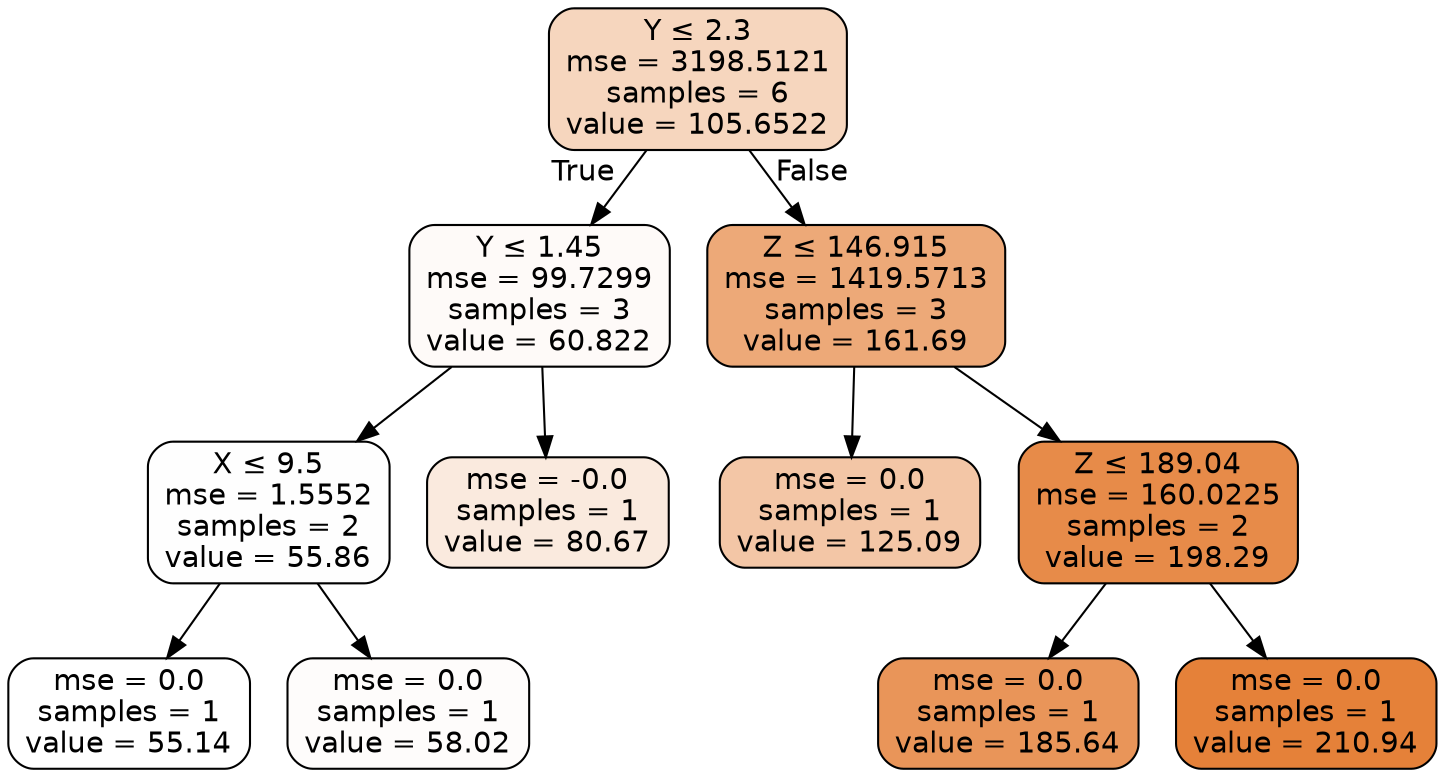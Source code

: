 digraph Tree {
node [shape=box, style="filled, rounded", color="black", fontname=helvetica] ;
edge [fontname=helvetica] ;
0 [label=<Y &le; 2.3<br/>mse = 3198.5121<br/>samples = 6<br/>value = 105.6522>, fillcolor="#e5813953"] ;
1 [label=<Y &le; 1.45<br/>mse = 99.7299<br/>samples = 3<br/>value = 60.822>, fillcolor="#e5813909"] ;
0 -> 1 [labeldistance=2.5, labelangle=45, headlabel="True"] ;
2 [label=<X &le; 9.5<br/>mse = 1.5552<br/>samples = 2<br/>value = 55.86>, fillcolor="#e5813901"] ;
1 -> 2 ;
3 [label=<mse = 0.0<br/>samples = 1<br/>value = 55.14>, fillcolor="#e5813900"] ;
2 -> 3 ;
4 [label=<mse = 0.0<br/>samples = 1<br/>value = 58.02>, fillcolor="#e5813905"] ;
2 -> 4 ;
5 [label=<mse = -0.0<br/>samples = 1<br/>value = 80.67>, fillcolor="#e581392a"] ;
1 -> 5 ;
6 [label=<Z &le; 146.915<br/>mse = 1419.5713<br/>samples = 3<br/>value = 161.69>, fillcolor="#e58139ae"] ;
0 -> 6 [labeldistance=2.5, labelangle=-45, headlabel="False"] ;
7 [label=<mse = 0.0<br/>samples = 1<br/>value = 125.09>, fillcolor="#e5813972"] ;
6 -> 7 ;
8 [label=<Z &le; 189.04<br/>mse = 160.0225<br/>samples = 2<br/>value = 198.29>, fillcolor="#e58139ea"] ;
6 -> 8 ;
9 [label=<mse = 0.0<br/>samples = 1<br/>value = 185.64>, fillcolor="#e58139d6"] ;
8 -> 9 ;
10 [label=<mse = 0.0<br/>samples = 1<br/>value = 210.94>, fillcolor="#e58139ff"] ;
8 -> 10 ;
}